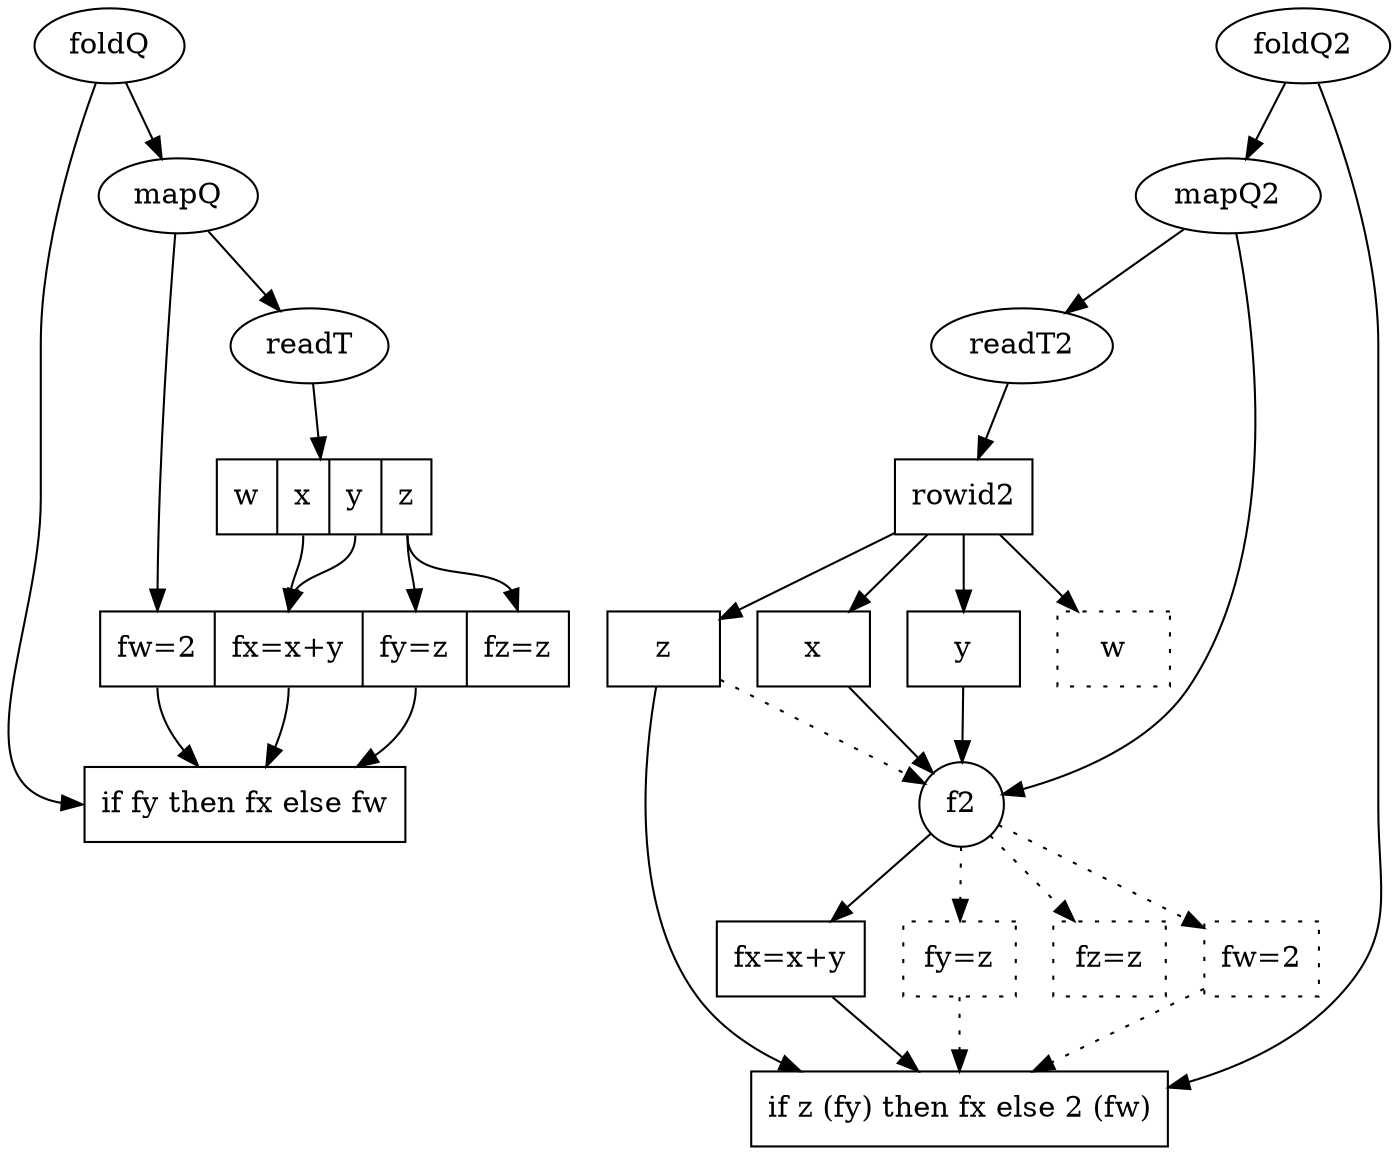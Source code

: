 digraph G {
  overlap=false

  foldQ -> mapQ
  mapQ -> readT

  foldQ -> g:w
  mapQ -> fout:w
  readT -> tab

  g [shape=rect, label="if fy then fx else fw"]

  tab [shape=record, label="{{w|<x> x|<y> y|<z> z}}"]

  tab:x -> fout:x
  tab:y -> fout:x
  tab:z -> fout:y
  tab:z -> fout:z

  fout [shape=record, label="{{<w> fw=2|<x> fx=x+y|<y> fy=z|<z> fz=z}}"]

  fout:w -> g
  fout:x -> g
  fout:y -> g

  /*************************************/

  foldQ2 -> mapQ2
  mapQ2 -> readT2

  foldQ2 -> g2
  mapQ2 -> f2
  readT2 -> rowid2

  rowid2 [shape=rect]
  f2 [shape=circle]

  node [shape=rect]
  rowid2 -> w
  rowid2 -> x
  rowid2 -> y
  rowid2 -> z

  w [style=dotted]

  x -> f2
  y -> f2
  z -> f2 [style=dotted]

  f2 -> fw2 [style=dotted]
  f2 -> fx2
  f2 -> fy2 [style=dotted]
  f2 -> fz2 [style=dotted]

  fw2 [label="fw=2", style=dotted]
  fx2 [label="fx=x+y"]
  fy2 [label="fy=z", style=dotted]
  fz2 [label="fz=z", style=dotted]

  fx2 -> g2
  fy2 -> g2 [style=dotted]
  fw2 -> g2 [style=dotted]
  z -> g2

  g2 [shape=rect, label="if z (fy) then fx else 2 (fw)"]
}
